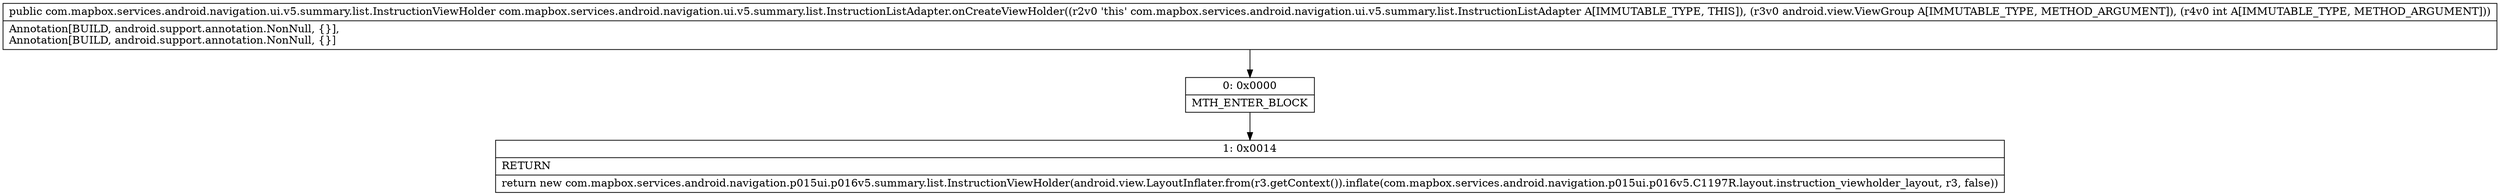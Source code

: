 digraph "CFG forcom.mapbox.services.android.navigation.ui.v5.summary.list.InstructionListAdapter.onCreateViewHolder(Landroid\/view\/ViewGroup;I)Lcom\/mapbox\/services\/android\/navigation\/ui\/v5\/summary\/list\/InstructionViewHolder;" {
Node_0 [shape=record,label="{0\:\ 0x0000|MTH_ENTER_BLOCK\l}"];
Node_1 [shape=record,label="{1\:\ 0x0014|RETURN\l|return new com.mapbox.services.android.navigation.p015ui.p016v5.summary.list.InstructionViewHolder(android.view.LayoutInflater.from(r3.getContext()).inflate(com.mapbox.services.android.navigation.p015ui.p016v5.C1197R.layout.instruction_viewholder_layout, r3, false))\l}"];
MethodNode[shape=record,label="{public com.mapbox.services.android.navigation.ui.v5.summary.list.InstructionViewHolder com.mapbox.services.android.navigation.ui.v5.summary.list.InstructionListAdapter.onCreateViewHolder((r2v0 'this' com.mapbox.services.android.navigation.ui.v5.summary.list.InstructionListAdapter A[IMMUTABLE_TYPE, THIS]), (r3v0 android.view.ViewGroup A[IMMUTABLE_TYPE, METHOD_ARGUMENT]), (r4v0 int A[IMMUTABLE_TYPE, METHOD_ARGUMENT]))  | Annotation[BUILD, android.support.annotation.NonNull, \{\}], \lAnnotation[BUILD, android.support.annotation.NonNull, \{\}]\l}"];
MethodNode -> Node_0;
Node_0 -> Node_1;
}


